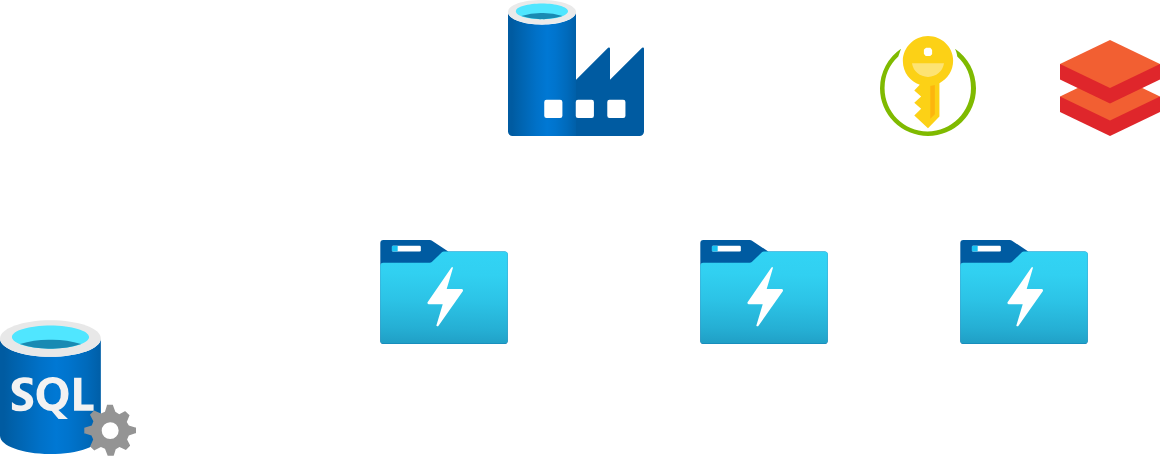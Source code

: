<mxfile version="22.1.15" type="github">
  <diagram name="Page-1" id="LcWGvoYMxE6iOq-XE7FD">
    <mxGraphModel dx="1050" dy="522" grid="1" gridSize="10" guides="1" tooltips="1" connect="1" arrows="1" fold="1" page="1" pageScale="1" pageWidth="850" pageHeight="1100" math="0" shadow="0">
      <root>
        <mxCell id="0" />
        <mxCell id="1" parent="0" />
        <mxCell id="bjsVHaiQ5fxiq1dF0tkW-1" value="" style="image;aspect=fixed;html=1;points=[];align=center;fontSize=12;image=img/lib/azure2/analytics/Data_Lake_Store_Gen1.svg;" vertex="1" parent="1">
          <mxGeometry x="310" y="190" width="64" height="52" as="geometry" />
        </mxCell>
        <mxCell id="bjsVHaiQ5fxiq1dF0tkW-2" value="" style="image;aspect=fixed;html=1;points=[];align=center;fontSize=12;image=img/lib/azure2/analytics/Data_Lake_Store_Gen1.svg;" vertex="1" parent="1">
          <mxGeometry x="470" y="190" width="64" height="52" as="geometry" />
        </mxCell>
        <mxCell id="bjsVHaiQ5fxiq1dF0tkW-3" value="" style="image;aspect=fixed;html=1;points=[];align=center;fontSize=12;image=img/lib/azure2/databases/Data_Factory.svg;" vertex="1" parent="1">
          <mxGeometry x="374" y="70" width="68" height="68" as="geometry" />
        </mxCell>
        <mxCell id="bjsVHaiQ5fxiq1dF0tkW-4" value="" style="image;sketch=0;aspect=fixed;html=1;points=[];align=center;fontSize=12;image=img/lib/mscae/Databricks.svg;" vertex="1" parent="1">
          <mxGeometry x="650" y="90" width="50" height="48" as="geometry" />
        </mxCell>
        <mxCell id="bjsVHaiQ5fxiq1dF0tkW-5" value="" style="image;sketch=0;aspect=fixed;html=1;points=[];align=center;fontSize=12;image=img/lib/mscae/Key_Vaults.svg;" vertex="1" parent="1">
          <mxGeometry x="560" y="88" width="48" height="50" as="geometry" />
        </mxCell>
        <mxCell id="bjsVHaiQ5fxiq1dF0tkW-7" value="" style="image;aspect=fixed;html=1;points=[];align=center;fontSize=12;image=img/lib/azure2/analytics/Data_Lake_Store_Gen1.svg;" vertex="1" parent="1">
          <mxGeometry x="600" y="190" width="64" height="52" as="geometry" />
        </mxCell>
        <mxCell id="bjsVHaiQ5fxiq1dF0tkW-8" value="" style="image;aspect=fixed;html=1;points=[];align=center;fontSize=12;image=img/lib/azure2/databases/SQL_Server.svg;" vertex="1" parent="1">
          <mxGeometry x="120" y="230" width="68" height="68" as="geometry" />
        </mxCell>
      </root>
    </mxGraphModel>
  </diagram>
</mxfile>
